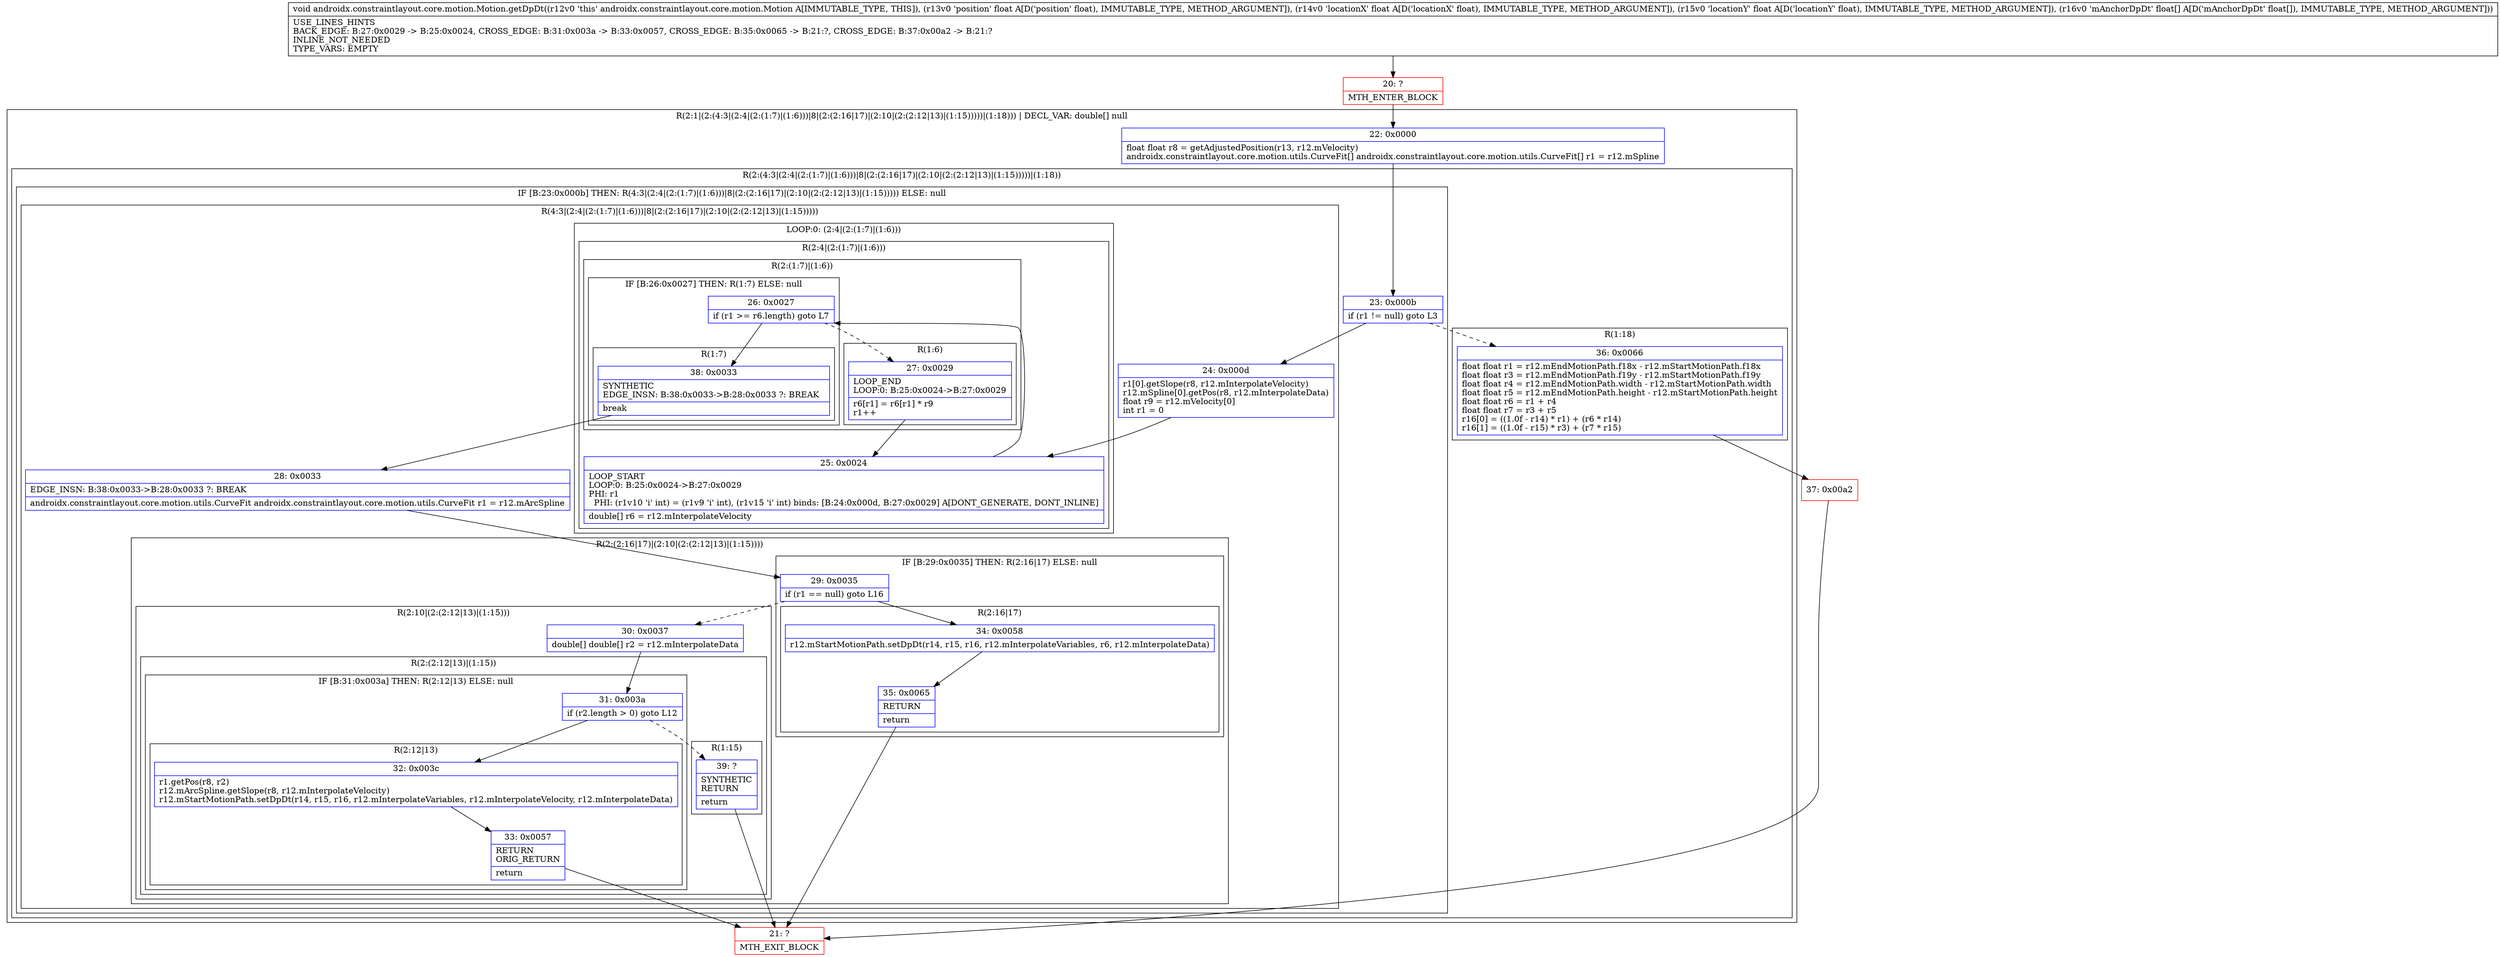 digraph "CFG forandroidx.constraintlayout.core.motion.Motion.getDpDt(FFF[F)V" {
subgraph cluster_Region_716945635 {
label = "R(2:1|(2:(4:3|(2:4|(2:(1:7)|(1:6)))|8|(2:(2:16|17)|(2:10|(2:(2:12|13)|(1:15)))))|(1:18))) | DECL_VAR: double[] null\l";
node [shape=record,color=blue];
Node_22 [shape=record,label="{22\:\ 0x0000|float float r8 = getAdjustedPosition(r13, r12.mVelocity)\landroidx.constraintlayout.core.motion.utils.CurveFit[] androidx.constraintlayout.core.motion.utils.CurveFit[] r1 = r12.mSpline\l}"];
subgraph cluster_Region_948913598 {
label = "R(2:(4:3|(2:4|(2:(1:7)|(1:6)))|8|(2:(2:16|17)|(2:10|(2:(2:12|13)|(1:15)))))|(1:18))";
node [shape=record,color=blue];
subgraph cluster_IfRegion_2096609753 {
label = "IF [B:23:0x000b] THEN: R(4:3|(2:4|(2:(1:7)|(1:6)))|8|(2:(2:16|17)|(2:10|(2:(2:12|13)|(1:15))))) ELSE: null";
node [shape=record,color=blue];
Node_23 [shape=record,label="{23\:\ 0x000b|if (r1 != null) goto L3\l}"];
subgraph cluster_Region_1394924192 {
label = "R(4:3|(2:4|(2:(1:7)|(1:6)))|8|(2:(2:16|17)|(2:10|(2:(2:12|13)|(1:15)))))";
node [shape=record,color=blue];
Node_24 [shape=record,label="{24\:\ 0x000d|r1[0].getSlope(r8, r12.mInterpolateVelocity)\lr12.mSpline[0].getPos(r8, r12.mInterpolateData)\lfloat r9 = r12.mVelocity[0]\lint r1 = 0\l}"];
subgraph cluster_LoopRegion_814802401 {
label = "LOOP:0: (2:4|(2:(1:7)|(1:6)))";
node [shape=record,color=blue];
subgraph cluster_Region_124460838 {
label = "R(2:4|(2:(1:7)|(1:6)))";
node [shape=record,color=blue];
Node_25 [shape=record,label="{25\:\ 0x0024|LOOP_START\lLOOP:0: B:25:0x0024\-\>B:27:0x0029\lPHI: r1 \l  PHI: (r1v10 'i' int) = (r1v9 'i' int), (r1v15 'i' int) binds: [B:24:0x000d, B:27:0x0029] A[DONT_GENERATE, DONT_INLINE]\l|double[] r6 = r12.mInterpolateVelocity\l}"];
subgraph cluster_Region_1862005098 {
label = "R(2:(1:7)|(1:6))";
node [shape=record,color=blue];
subgraph cluster_IfRegion_1184059228 {
label = "IF [B:26:0x0027] THEN: R(1:7) ELSE: null";
node [shape=record,color=blue];
Node_26 [shape=record,label="{26\:\ 0x0027|if (r1 \>= r6.length) goto L7\l}"];
subgraph cluster_Region_277844013 {
label = "R(1:7)";
node [shape=record,color=blue];
Node_38 [shape=record,label="{38\:\ 0x0033|SYNTHETIC\lEDGE_INSN: B:38:0x0033\-\>B:28:0x0033 ?: BREAK  \l|break\l}"];
}
}
subgraph cluster_Region_2121814033 {
label = "R(1:6)";
node [shape=record,color=blue];
Node_27 [shape=record,label="{27\:\ 0x0029|LOOP_END\lLOOP:0: B:25:0x0024\-\>B:27:0x0029\l|r6[r1] = r6[r1] * r9\lr1++\l}"];
}
}
}
}
Node_28 [shape=record,label="{28\:\ 0x0033|EDGE_INSN: B:38:0x0033\-\>B:28:0x0033 ?: BREAK  \l|androidx.constraintlayout.core.motion.utils.CurveFit androidx.constraintlayout.core.motion.utils.CurveFit r1 = r12.mArcSpline\l}"];
subgraph cluster_Region_1383040311 {
label = "R(2:(2:16|17)|(2:10|(2:(2:12|13)|(1:15))))";
node [shape=record,color=blue];
subgraph cluster_IfRegion_1399542953 {
label = "IF [B:29:0x0035] THEN: R(2:16|17) ELSE: null";
node [shape=record,color=blue];
Node_29 [shape=record,label="{29\:\ 0x0035|if (r1 == null) goto L16\l}"];
subgraph cluster_Region_1865382277 {
label = "R(2:16|17)";
node [shape=record,color=blue];
Node_34 [shape=record,label="{34\:\ 0x0058|r12.mStartMotionPath.setDpDt(r14, r15, r16, r12.mInterpolateVariables, r6, r12.mInterpolateData)\l}"];
Node_35 [shape=record,label="{35\:\ 0x0065|RETURN\l|return\l}"];
}
}
subgraph cluster_Region_266209335 {
label = "R(2:10|(2:(2:12|13)|(1:15)))";
node [shape=record,color=blue];
Node_30 [shape=record,label="{30\:\ 0x0037|double[] double[] r2 = r12.mInterpolateData\l}"];
subgraph cluster_Region_1701305718 {
label = "R(2:(2:12|13)|(1:15))";
node [shape=record,color=blue];
subgraph cluster_IfRegion_1343464645 {
label = "IF [B:31:0x003a] THEN: R(2:12|13) ELSE: null";
node [shape=record,color=blue];
Node_31 [shape=record,label="{31\:\ 0x003a|if (r2.length \> 0) goto L12\l}"];
subgraph cluster_Region_1376603073 {
label = "R(2:12|13)";
node [shape=record,color=blue];
Node_32 [shape=record,label="{32\:\ 0x003c|r1.getPos(r8, r2)\lr12.mArcSpline.getSlope(r8, r12.mInterpolateVelocity)\lr12.mStartMotionPath.setDpDt(r14, r15, r16, r12.mInterpolateVariables, r12.mInterpolateVelocity, r12.mInterpolateData)\l}"];
Node_33 [shape=record,label="{33\:\ 0x0057|RETURN\lORIG_RETURN\l|return\l}"];
}
}
subgraph cluster_Region_1411780625 {
label = "R(1:15)";
node [shape=record,color=blue];
Node_39 [shape=record,label="{39\:\ ?|SYNTHETIC\lRETURN\l|return\l}"];
}
}
}
}
}
}
subgraph cluster_Region_192702980 {
label = "R(1:18)";
node [shape=record,color=blue];
Node_36 [shape=record,label="{36\:\ 0x0066|float float r1 = r12.mEndMotionPath.f18x \- r12.mStartMotionPath.f18x\lfloat float r3 = r12.mEndMotionPath.f19y \- r12.mStartMotionPath.f19y\lfloat float r4 = r12.mEndMotionPath.width \- r12.mStartMotionPath.width\lfloat float r5 = r12.mEndMotionPath.height \- r12.mStartMotionPath.height\lfloat float r6 = r1 + r4\lfloat float r7 = r3 + r5\lr16[0] = ((1.0f \- r14) * r1) + (r6 * r14)\lr16[1] = ((1.0f \- r15) * r3) + (r7 * r15)\l}"];
}
}
}
Node_20 [shape=record,color=red,label="{20\:\ ?|MTH_ENTER_BLOCK\l}"];
Node_21 [shape=record,color=red,label="{21\:\ ?|MTH_EXIT_BLOCK\l}"];
Node_37 [shape=record,color=red,label="{37\:\ 0x00a2}"];
MethodNode[shape=record,label="{void androidx.constraintlayout.core.motion.Motion.getDpDt((r12v0 'this' androidx.constraintlayout.core.motion.Motion A[IMMUTABLE_TYPE, THIS]), (r13v0 'position' float A[D('position' float), IMMUTABLE_TYPE, METHOD_ARGUMENT]), (r14v0 'locationX' float A[D('locationX' float), IMMUTABLE_TYPE, METHOD_ARGUMENT]), (r15v0 'locationY' float A[D('locationY' float), IMMUTABLE_TYPE, METHOD_ARGUMENT]), (r16v0 'mAnchorDpDt' float[] A[D('mAnchorDpDt' float[]), IMMUTABLE_TYPE, METHOD_ARGUMENT]))  | USE_LINES_HINTS\lBACK_EDGE: B:27:0x0029 \-\> B:25:0x0024, CROSS_EDGE: B:31:0x003a \-\> B:33:0x0057, CROSS_EDGE: B:35:0x0065 \-\> B:21:?, CROSS_EDGE: B:37:0x00a2 \-\> B:21:?\lINLINE_NOT_NEEDED\lTYPE_VARS: EMPTY\l}"];
MethodNode -> Node_20;Node_22 -> Node_23;
Node_23 -> Node_24;
Node_23 -> Node_36[style=dashed];
Node_24 -> Node_25;
Node_25 -> Node_26;
Node_26 -> Node_27[style=dashed];
Node_26 -> Node_38;
Node_38 -> Node_28;
Node_27 -> Node_25;
Node_28 -> Node_29;
Node_29 -> Node_30[style=dashed];
Node_29 -> Node_34;
Node_34 -> Node_35;
Node_35 -> Node_21;
Node_30 -> Node_31;
Node_31 -> Node_32;
Node_31 -> Node_39[style=dashed];
Node_32 -> Node_33;
Node_33 -> Node_21;
Node_39 -> Node_21;
Node_36 -> Node_37;
Node_20 -> Node_22;
Node_37 -> Node_21;
}

